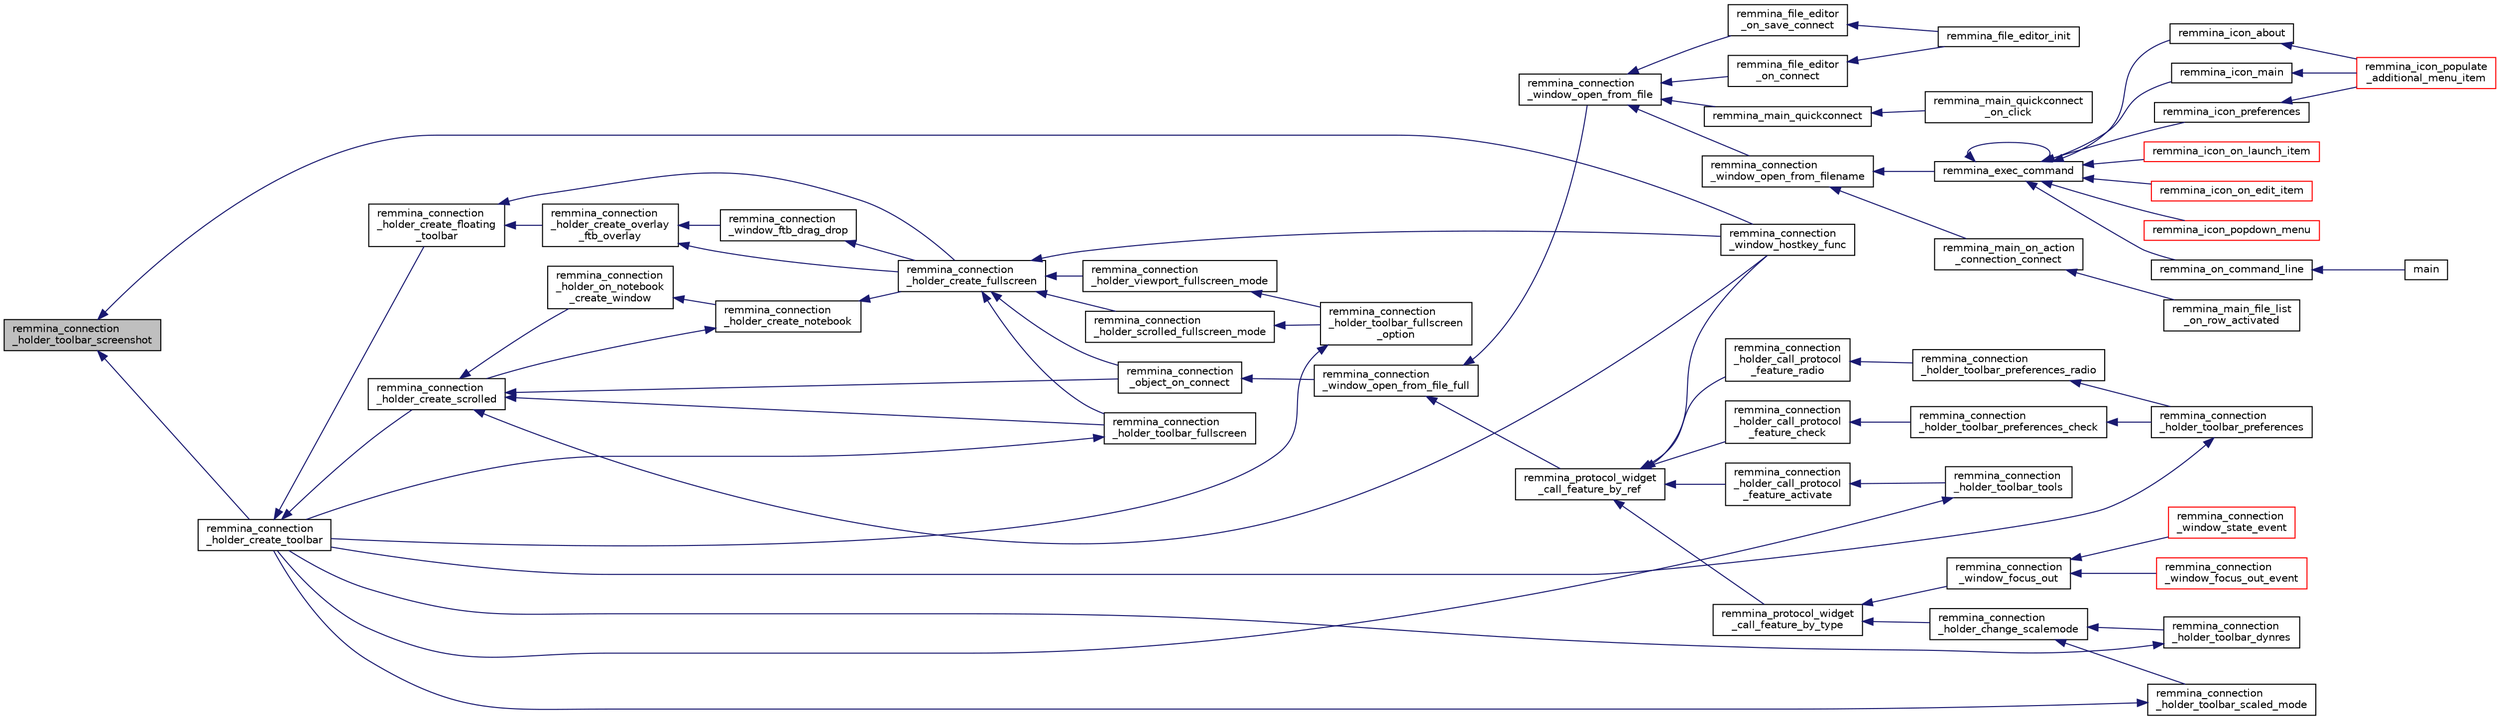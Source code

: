 digraph "remmina_connection_holder_toolbar_screenshot"
{
  edge [fontname="Helvetica",fontsize="10",labelfontname="Helvetica",labelfontsize="10"];
  node [fontname="Helvetica",fontsize="10",shape=record];
  rankdir="LR";
  Node9106 [label="remmina_connection\l_holder_toolbar_screenshot",height=0.2,width=0.4,color="black", fillcolor="grey75", style="filled", fontcolor="black"];
  Node9106 -> Node9107 [dir="back",color="midnightblue",fontsize="10",style="solid",fontname="Helvetica"];
  Node9107 [label="remmina_connection\l_holder_create_toolbar",height=0.2,width=0.4,color="black", fillcolor="white", style="filled",URL="$remmina__connection__window_8c.html#af8138da72278e9e9000276e08a6fd984"];
  Node9107 -> Node9108 [dir="back",color="midnightblue",fontsize="10",style="solid",fontname="Helvetica"];
  Node9108 [label="remmina_connection\l_holder_create_floating\l_toolbar",height=0.2,width=0.4,color="black", fillcolor="white", style="filled",URL="$remmina__connection__window_8c.html#a967dca6c1876afc3e6bcb763f9709d43"];
  Node9108 -> Node9109 [dir="back",color="midnightblue",fontsize="10",style="solid",fontname="Helvetica"];
  Node9109 [label="remmina_connection\l_holder_create_overlay\l_ftb_overlay",height=0.2,width=0.4,color="black", fillcolor="white", style="filled",URL="$remmina__connection__window_8c.html#ab2edcb806312b3367c70fbb13c383ae0"];
  Node9109 -> Node9110 [dir="back",color="midnightblue",fontsize="10",style="solid",fontname="Helvetica"];
  Node9110 [label="remmina_connection\l_window_ftb_drag_drop",height=0.2,width=0.4,color="black", fillcolor="white", style="filled",URL="$remmina__connection__window_8c.html#a15c9b2bd929f8f2bb64d0bb6fa60f067"];
  Node9110 -> Node9111 [dir="back",color="midnightblue",fontsize="10",style="solid",fontname="Helvetica"];
  Node9111 [label="remmina_connection\l_holder_create_fullscreen",height=0.2,width=0.4,color="black", fillcolor="white", style="filled",URL="$remmina__connection__window_8c.html#ae67ca4d276339723c1ff87fc224eaccf"];
  Node9111 -> Node9112 [dir="back",color="midnightblue",fontsize="10",style="solid",fontname="Helvetica"];
  Node9112 [label="remmina_connection\l_holder_toolbar_fullscreen",height=0.2,width=0.4,color="black", fillcolor="white", style="filled",URL="$remmina__connection__window_8c.html#a02ac20f50f1b7b816bd7208127efdbee"];
  Node9112 -> Node9107 [dir="back",color="midnightblue",fontsize="10",style="solid",fontname="Helvetica"];
  Node9111 -> Node9113 [dir="back",color="midnightblue",fontsize="10",style="solid",fontname="Helvetica"];
  Node9113 [label="remmina_connection\l_holder_viewport_fullscreen_mode",height=0.2,width=0.4,color="black", fillcolor="white", style="filled",URL="$remmina__connection__window_8c.html#a0e99d0ff8c39f2c6de508eee9ef498c5"];
  Node9113 -> Node9114 [dir="back",color="midnightblue",fontsize="10",style="solid",fontname="Helvetica"];
  Node9114 [label="remmina_connection\l_holder_toolbar_fullscreen\l_option",height=0.2,width=0.4,color="black", fillcolor="white", style="filled",URL="$remmina__connection__window_8c.html#a1415cdcbed0e6fe9a7978586bf132207"];
  Node9114 -> Node9107 [dir="back",color="midnightblue",fontsize="10",style="solid",fontname="Helvetica"];
  Node9111 -> Node9115 [dir="back",color="midnightblue",fontsize="10",style="solid",fontname="Helvetica"];
  Node9115 [label="remmina_connection\l_holder_scrolled_fullscreen_mode",height=0.2,width=0.4,color="black", fillcolor="white", style="filled",URL="$remmina__connection__window_8c.html#aa25cae5c0e15e13b817b925e42a044a9"];
  Node9115 -> Node9114 [dir="back",color="midnightblue",fontsize="10",style="solid",fontname="Helvetica"];
  Node9111 -> Node9116 [dir="back",color="midnightblue",fontsize="10",style="solid",fontname="Helvetica"];
  Node9116 [label="remmina_connection\l_window_hostkey_func",height=0.2,width=0.4,color="black", fillcolor="white", style="filled",URL="$remmina__connection__window_8c.html#abef663d930076deb3105f86dabe2a9c3"];
  Node9111 -> Node9117 [dir="back",color="midnightblue",fontsize="10",style="solid",fontname="Helvetica"];
  Node9117 [label="remmina_connection\l_object_on_connect",height=0.2,width=0.4,color="black", fillcolor="white", style="filled",URL="$remmina__connection__window_8c.html#a0ad685a873ecef95ec13caba17e0c22e"];
  Node9117 -> Node9118 [dir="back",color="midnightblue",fontsize="10",style="solid",fontname="Helvetica"];
  Node9118 [label="remmina_connection\l_window_open_from_file_full",height=0.2,width=0.4,color="black", fillcolor="white", style="filled",URL="$remmina__connection__window_8h.html#adbf2b670ca3bae96a99cb0b36021a961"];
  Node9118 -> Node9119 [dir="back",color="midnightblue",fontsize="10",style="solid",fontname="Helvetica"];
  Node9119 [label="remmina_connection\l_window_open_from_file",height=0.2,width=0.4,color="black", fillcolor="white", style="filled",URL="$remmina__connection__window_8h.html#a1c7f722a89609523cc4de079cc82f23c"];
  Node9119 -> Node9120 [dir="back",color="midnightblue",fontsize="10",style="solid",fontname="Helvetica"];
  Node9120 [label="remmina_connection\l_window_open_from_filename",height=0.2,width=0.4,color="black", fillcolor="white", style="filled",URL="$remmina__connection__window_8h.html#ab0ed27ef360efc7d92906cbabf9da5db"];
  Node9120 -> Node9121 [dir="back",color="midnightblue",fontsize="10",style="solid",fontname="Helvetica"];
  Node9121 [label="remmina_exec_command",height=0.2,width=0.4,color="black", fillcolor="white", style="filled",URL="$remmina__exec_8h.html#a424cabdcff647797061e7482049d62a7"];
  Node9121 -> Node9122 [dir="back",color="midnightblue",fontsize="10",style="solid",fontname="Helvetica"];
  Node9122 [label="remmina_on_command_line",height=0.2,width=0.4,color="black", fillcolor="white", style="filled",URL="$remmina_8c.html#aeb286fc5bd52ab5382ab8cb495dc2914"];
  Node9122 -> Node9123 [dir="back",color="midnightblue",fontsize="10",style="solid",fontname="Helvetica"];
  Node9123 [label="main",height=0.2,width=0.4,color="black", fillcolor="white", style="filled",URL="$remmina_8c.html#a0ddf1224851353fc92bfbff6f499fa97"];
  Node9121 -> Node9121 [dir="back",color="midnightblue",fontsize="10",style="solid",fontname="Helvetica"];
  Node9121 -> Node9124 [dir="back",color="midnightblue",fontsize="10",style="solid",fontname="Helvetica"];
  Node9124 [label="remmina_icon_main",height=0.2,width=0.4,color="black", fillcolor="white", style="filled",URL="$remmina__icon_8c.html#a920476110ab6410c8fc8cf734109e497"];
  Node9124 -> Node9125 [dir="back",color="midnightblue",fontsize="10",style="solid",fontname="Helvetica"];
  Node9125 [label="remmina_icon_populate\l_additional_menu_item",height=0.2,width=0.4,color="red", fillcolor="white", style="filled",URL="$remmina__icon_8c.html#a8aaf73ed94cf20dcce1c7be26262cb56"];
  Node9121 -> Node9135 [dir="back",color="midnightblue",fontsize="10",style="solid",fontname="Helvetica"];
  Node9135 [label="remmina_icon_preferences",height=0.2,width=0.4,color="black", fillcolor="white", style="filled",URL="$remmina__icon_8c.html#ad3b0e3d12e4854eae05b1afea19da404"];
  Node9135 -> Node9125 [dir="back",color="midnightblue",fontsize="10",style="solid",fontname="Helvetica"];
  Node9121 -> Node9136 [dir="back",color="midnightblue",fontsize="10",style="solid",fontname="Helvetica"];
  Node9136 [label="remmina_icon_about",height=0.2,width=0.4,color="black", fillcolor="white", style="filled",URL="$remmina__icon_8c.html#a5cdf1958ef01e49889bcee2e90e2cf71"];
  Node9136 -> Node9125 [dir="back",color="midnightblue",fontsize="10",style="solid",fontname="Helvetica"];
  Node9121 -> Node9137 [dir="back",color="midnightblue",fontsize="10",style="solid",fontname="Helvetica"];
  Node9137 [label="remmina_icon_on_launch_item",height=0.2,width=0.4,color="red", fillcolor="white", style="filled",URL="$remmina__icon_8c.html#ad1699688680e12abcfd5c74dd2f76d83"];
  Node9121 -> Node9140 [dir="back",color="midnightblue",fontsize="10",style="solid",fontname="Helvetica"];
  Node9140 [label="remmina_icon_on_edit_item",height=0.2,width=0.4,color="red", fillcolor="white", style="filled",URL="$remmina__icon_8c.html#af8708120906a8dc41a7998ebf9ecd129"];
  Node9121 -> Node9141 [dir="back",color="midnightblue",fontsize="10",style="solid",fontname="Helvetica"];
  Node9141 [label="remmina_icon_popdown_menu",height=0.2,width=0.4,color="red", fillcolor="white", style="filled",URL="$remmina__icon_8c.html#a444be76e3c3a065279c5f9abc7fae833"];
  Node9120 -> Node9142 [dir="back",color="midnightblue",fontsize="10",style="solid",fontname="Helvetica"];
  Node9142 [label="remmina_main_on_action\l_connection_connect",height=0.2,width=0.4,color="black", fillcolor="white", style="filled",URL="$remmina__main_8c.html#ae023d1cb099a4f7bee79f13760566cbf"];
  Node9142 -> Node9143 [dir="back",color="midnightblue",fontsize="10",style="solid",fontname="Helvetica"];
  Node9143 [label="remmina_main_file_list\l_on_row_activated",height=0.2,width=0.4,color="black", fillcolor="white", style="filled",URL="$remmina__main_8c.html#aba1a89a2400c5cc8373c6bd34602ac10"];
  Node9119 -> Node9144 [dir="back",color="midnightblue",fontsize="10",style="solid",fontname="Helvetica"];
  Node9144 [label="remmina_file_editor\l_on_connect",height=0.2,width=0.4,color="black", fillcolor="white", style="filled",URL="$remmina__file__editor_8c.html#a73b8581fd1fd77532b748d91a2951f25"];
  Node9144 -> Node9128 [dir="back",color="midnightblue",fontsize="10",style="solid",fontname="Helvetica"];
  Node9128 [label="remmina_file_editor_init",height=0.2,width=0.4,color="black", fillcolor="white", style="filled",URL="$remmina__file__editor_8c.html#a9afd8d41c66f547320930eb331f3124d"];
  Node9119 -> Node9129 [dir="back",color="midnightblue",fontsize="10",style="solid",fontname="Helvetica"];
  Node9129 [label="remmina_file_editor\l_on_save_connect",height=0.2,width=0.4,color="black", fillcolor="white", style="filled",URL="$remmina__file__editor_8c.html#a57224f3f69f04f398de563b71be6b18e"];
  Node9129 -> Node9128 [dir="back",color="midnightblue",fontsize="10",style="solid",fontname="Helvetica"];
  Node9119 -> Node9145 [dir="back",color="midnightblue",fontsize="10",style="solid",fontname="Helvetica"];
  Node9145 [label="remmina_main_quickconnect",height=0.2,width=0.4,color="black", fillcolor="white", style="filled",URL="$remmina__main_8c.html#a802458852abacebfb16f1f4295806a01"];
  Node9145 -> Node9146 [dir="back",color="midnightblue",fontsize="10",style="solid",fontname="Helvetica"];
  Node9146 [label="remmina_main_quickconnect\l_on_click",height=0.2,width=0.4,color="black", fillcolor="white", style="filled",URL="$remmina__main_8c.html#a210e9e04c7c97cc86412044de31f659d"];
  Node9118 -> Node9147 [dir="back",color="midnightblue",fontsize="10",style="solid",fontname="Helvetica"];
  Node9147 [label="remmina_protocol_widget\l_call_feature_by_ref",height=0.2,width=0.4,color="black", fillcolor="white", style="filled",URL="$remmina__protocol__widget_8h.html#a605b69a9aa4393024369cc5070488692"];
  Node9147 -> Node9148 [dir="back",color="midnightblue",fontsize="10",style="solid",fontname="Helvetica"];
  Node9148 [label="remmina_connection\l_holder_call_protocol\l_feature_radio",height=0.2,width=0.4,color="black", fillcolor="white", style="filled",URL="$remmina__connection__window_8c.html#a86280cb973101817f7410af393bc2f98"];
  Node9148 -> Node9149 [dir="back",color="midnightblue",fontsize="10",style="solid",fontname="Helvetica"];
  Node9149 [label="remmina_connection\l_holder_toolbar_preferences_radio",height=0.2,width=0.4,color="black", fillcolor="white", style="filled",URL="$remmina__connection__window_8c.html#a1ddab4aacc284c606ab237eae9c0b5a9"];
  Node9149 -> Node9150 [dir="back",color="midnightblue",fontsize="10",style="solid",fontname="Helvetica"];
  Node9150 [label="remmina_connection\l_holder_toolbar_preferences",height=0.2,width=0.4,color="black", fillcolor="white", style="filled",URL="$remmina__connection__window_8c.html#a78ec7d6e66d6e6569c1a9a0230c74bc8"];
  Node9150 -> Node9107 [dir="back",color="midnightblue",fontsize="10",style="solid",fontname="Helvetica"];
  Node9147 -> Node9151 [dir="back",color="midnightblue",fontsize="10",style="solid",fontname="Helvetica"];
  Node9151 [label="remmina_connection\l_holder_call_protocol\l_feature_check",height=0.2,width=0.4,color="black", fillcolor="white", style="filled",URL="$remmina__connection__window_8c.html#a8d924ded7fe147df8b5f113e2fb1d6e7"];
  Node9151 -> Node9152 [dir="back",color="midnightblue",fontsize="10",style="solid",fontname="Helvetica"];
  Node9152 [label="remmina_connection\l_holder_toolbar_preferences_check",height=0.2,width=0.4,color="black", fillcolor="white", style="filled",URL="$remmina__connection__window_8c.html#ada0dce340f5f1484c496a2357e8a2c69"];
  Node9152 -> Node9150 [dir="back",color="midnightblue",fontsize="10",style="solid",fontname="Helvetica"];
  Node9147 -> Node9153 [dir="back",color="midnightblue",fontsize="10",style="solid",fontname="Helvetica"];
  Node9153 [label="remmina_connection\l_holder_call_protocol\l_feature_activate",height=0.2,width=0.4,color="black", fillcolor="white", style="filled",URL="$remmina__connection__window_8c.html#a4507b43c6fd10bc68d9512c6b253a552"];
  Node9153 -> Node9154 [dir="back",color="midnightblue",fontsize="10",style="solid",fontname="Helvetica"];
  Node9154 [label="remmina_connection\l_holder_toolbar_tools",height=0.2,width=0.4,color="black", fillcolor="white", style="filled",URL="$remmina__connection__window_8c.html#a51cc0b2274049920f67c71047bd76213"];
  Node9154 -> Node9107 [dir="back",color="midnightblue",fontsize="10",style="solid",fontname="Helvetica"];
  Node9147 -> Node9116 [dir="back",color="midnightblue",fontsize="10",style="solid",fontname="Helvetica"];
  Node9147 -> Node9155 [dir="back",color="midnightblue",fontsize="10",style="solid",fontname="Helvetica"];
  Node9155 [label="remmina_protocol_widget\l_call_feature_by_type",height=0.2,width=0.4,color="black", fillcolor="white", style="filled",URL="$remmina__protocol__widget_8h.html#a6a630e96e5b914d60d678ae8eaad4cd9"];
  Node9155 -> Node9156 [dir="back",color="midnightblue",fontsize="10",style="solid",fontname="Helvetica"];
  Node9156 [label="remmina_connection\l_holder_change_scalemode",height=0.2,width=0.4,color="black", fillcolor="white", style="filled",URL="$remmina__connection__window_8c.html#a5565ebedf82eb9f2d54b7f447b4c930e"];
  Node9156 -> Node9157 [dir="back",color="midnightblue",fontsize="10",style="solid",fontname="Helvetica"];
  Node9157 [label="remmina_connection\l_holder_toolbar_dynres",height=0.2,width=0.4,color="black", fillcolor="white", style="filled",URL="$remmina__connection__window_8c.html#a576e3800c7371f63b27e3832848ac4e5"];
  Node9157 -> Node9107 [dir="back",color="midnightblue",fontsize="10",style="solid",fontname="Helvetica"];
  Node9156 -> Node9158 [dir="back",color="midnightblue",fontsize="10",style="solid",fontname="Helvetica"];
  Node9158 [label="remmina_connection\l_holder_toolbar_scaled_mode",height=0.2,width=0.4,color="black", fillcolor="white", style="filled",URL="$remmina__connection__window_8c.html#ad6136dd7c0867a5a5f1c0b0645632ee4"];
  Node9158 -> Node9107 [dir="back",color="midnightblue",fontsize="10",style="solid",fontname="Helvetica"];
  Node9155 -> Node9159 [dir="back",color="midnightblue",fontsize="10",style="solid",fontname="Helvetica"];
  Node9159 [label="remmina_connection\l_window_focus_out",height=0.2,width=0.4,color="black", fillcolor="white", style="filled",URL="$remmina__connection__window_8c.html#a8c242e0a7ee57ed79099c330d696b43f"];
  Node9159 -> Node9160 [dir="back",color="midnightblue",fontsize="10",style="solid",fontname="Helvetica"];
  Node9160 [label="remmina_connection\l_window_focus_out_event",height=0.2,width=0.4,color="red", fillcolor="white", style="filled",URL="$remmina__connection__window_8c.html#a539828a1dd435bee083d82136691176c"];
  Node9159 -> Node9165 [dir="back",color="midnightblue",fontsize="10",style="solid",fontname="Helvetica"];
  Node9165 [label="remmina_connection\l_window_state_event",height=0.2,width=0.4,color="red", fillcolor="white", style="filled",URL="$remmina__connection__window_8c.html#a174d5b1e983a96c98aae2e8078f462bd"];
  Node9109 -> Node9111 [dir="back",color="midnightblue",fontsize="10",style="solid",fontname="Helvetica"];
  Node9108 -> Node9111 [dir="back",color="midnightblue",fontsize="10",style="solid",fontname="Helvetica"];
  Node9107 -> Node9162 [dir="back",color="midnightblue",fontsize="10",style="solid",fontname="Helvetica"];
  Node9162 [label="remmina_connection\l_holder_create_scrolled",height=0.2,width=0.4,color="black", fillcolor="white", style="filled",URL="$remmina__connection__window_8c.html#a57b3656c37df65d276ddd50a16906dc7"];
  Node9162 -> Node9112 [dir="back",color="midnightblue",fontsize="10",style="solid",fontname="Helvetica"];
  Node9162 -> Node9163 [dir="back",color="midnightblue",fontsize="10",style="solid",fontname="Helvetica"];
  Node9163 [label="remmina_connection\l_holder_on_notebook\l_create_window",height=0.2,width=0.4,color="black", fillcolor="white", style="filled",URL="$remmina__connection__window_8c.html#a2f5fc595c1aad851962aa58e2009bcce"];
  Node9163 -> Node9164 [dir="back",color="midnightblue",fontsize="10",style="solid",fontname="Helvetica"];
  Node9164 [label="remmina_connection\l_holder_create_notebook",height=0.2,width=0.4,color="black", fillcolor="white", style="filled",URL="$remmina__connection__window_8c.html#ae616dc409c5775dc73d9a83c1f081705"];
  Node9164 -> Node9162 [dir="back",color="midnightblue",fontsize="10",style="solid",fontname="Helvetica"];
  Node9164 -> Node9111 [dir="back",color="midnightblue",fontsize="10",style="solid",fontname="Helvetica"];
  Node9162 -> Node9116 [dir="back",color="midnightblue",fontsize="10",style="solid",fontname="Helvetica"];
  Node9162 -> Node9117 [dir="back",color="midnightblue",fontsize="10",style="solid",fontname="Helvetica"];
  Node9106 -> Node9116 [dir="back",color="midnightblue",fontsize="10",style="solid",fontname="Helvetica"];
}
